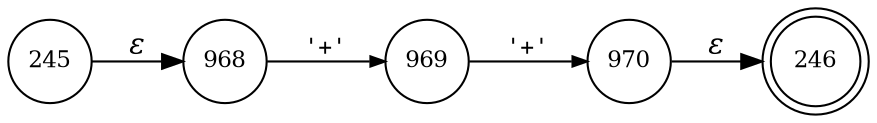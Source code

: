 digraph ATN {
rankdir=LR;
s246[fontsize=11, label="246", shape=doublecircle, fixedsize=true, width=.6];
s245[fontsize=11,label="245", shape=circle, fixedsize=true, width=.55, peripheries=1];
s968[fontsize=11,label="968", shape=circle, fixedsize=true, width=.55, peripheries=1];
s969[fontsize=11,label="969", shape=circle, fixedsize=true, width=.55, peripheries=1];
s970[fontsize=11,label="970", shape=circle, fixedsize=true, width=.55, peripheries=1];
s245 -> s968 [fontname="Times-Italic", label="&epsilon;"];
s968 -> s969 [fontsize=11, fontname="Courier", arrowsize=.7, label = "'+'", arrowhead = normal];
s969 -> s970 [fontsize=11, fontname="Courier", arrowsize=.7, label = "'+'", arrowhead = normal];
s970 -> s246 [fontname="Times-Italic", label="&epsilon;"];
}